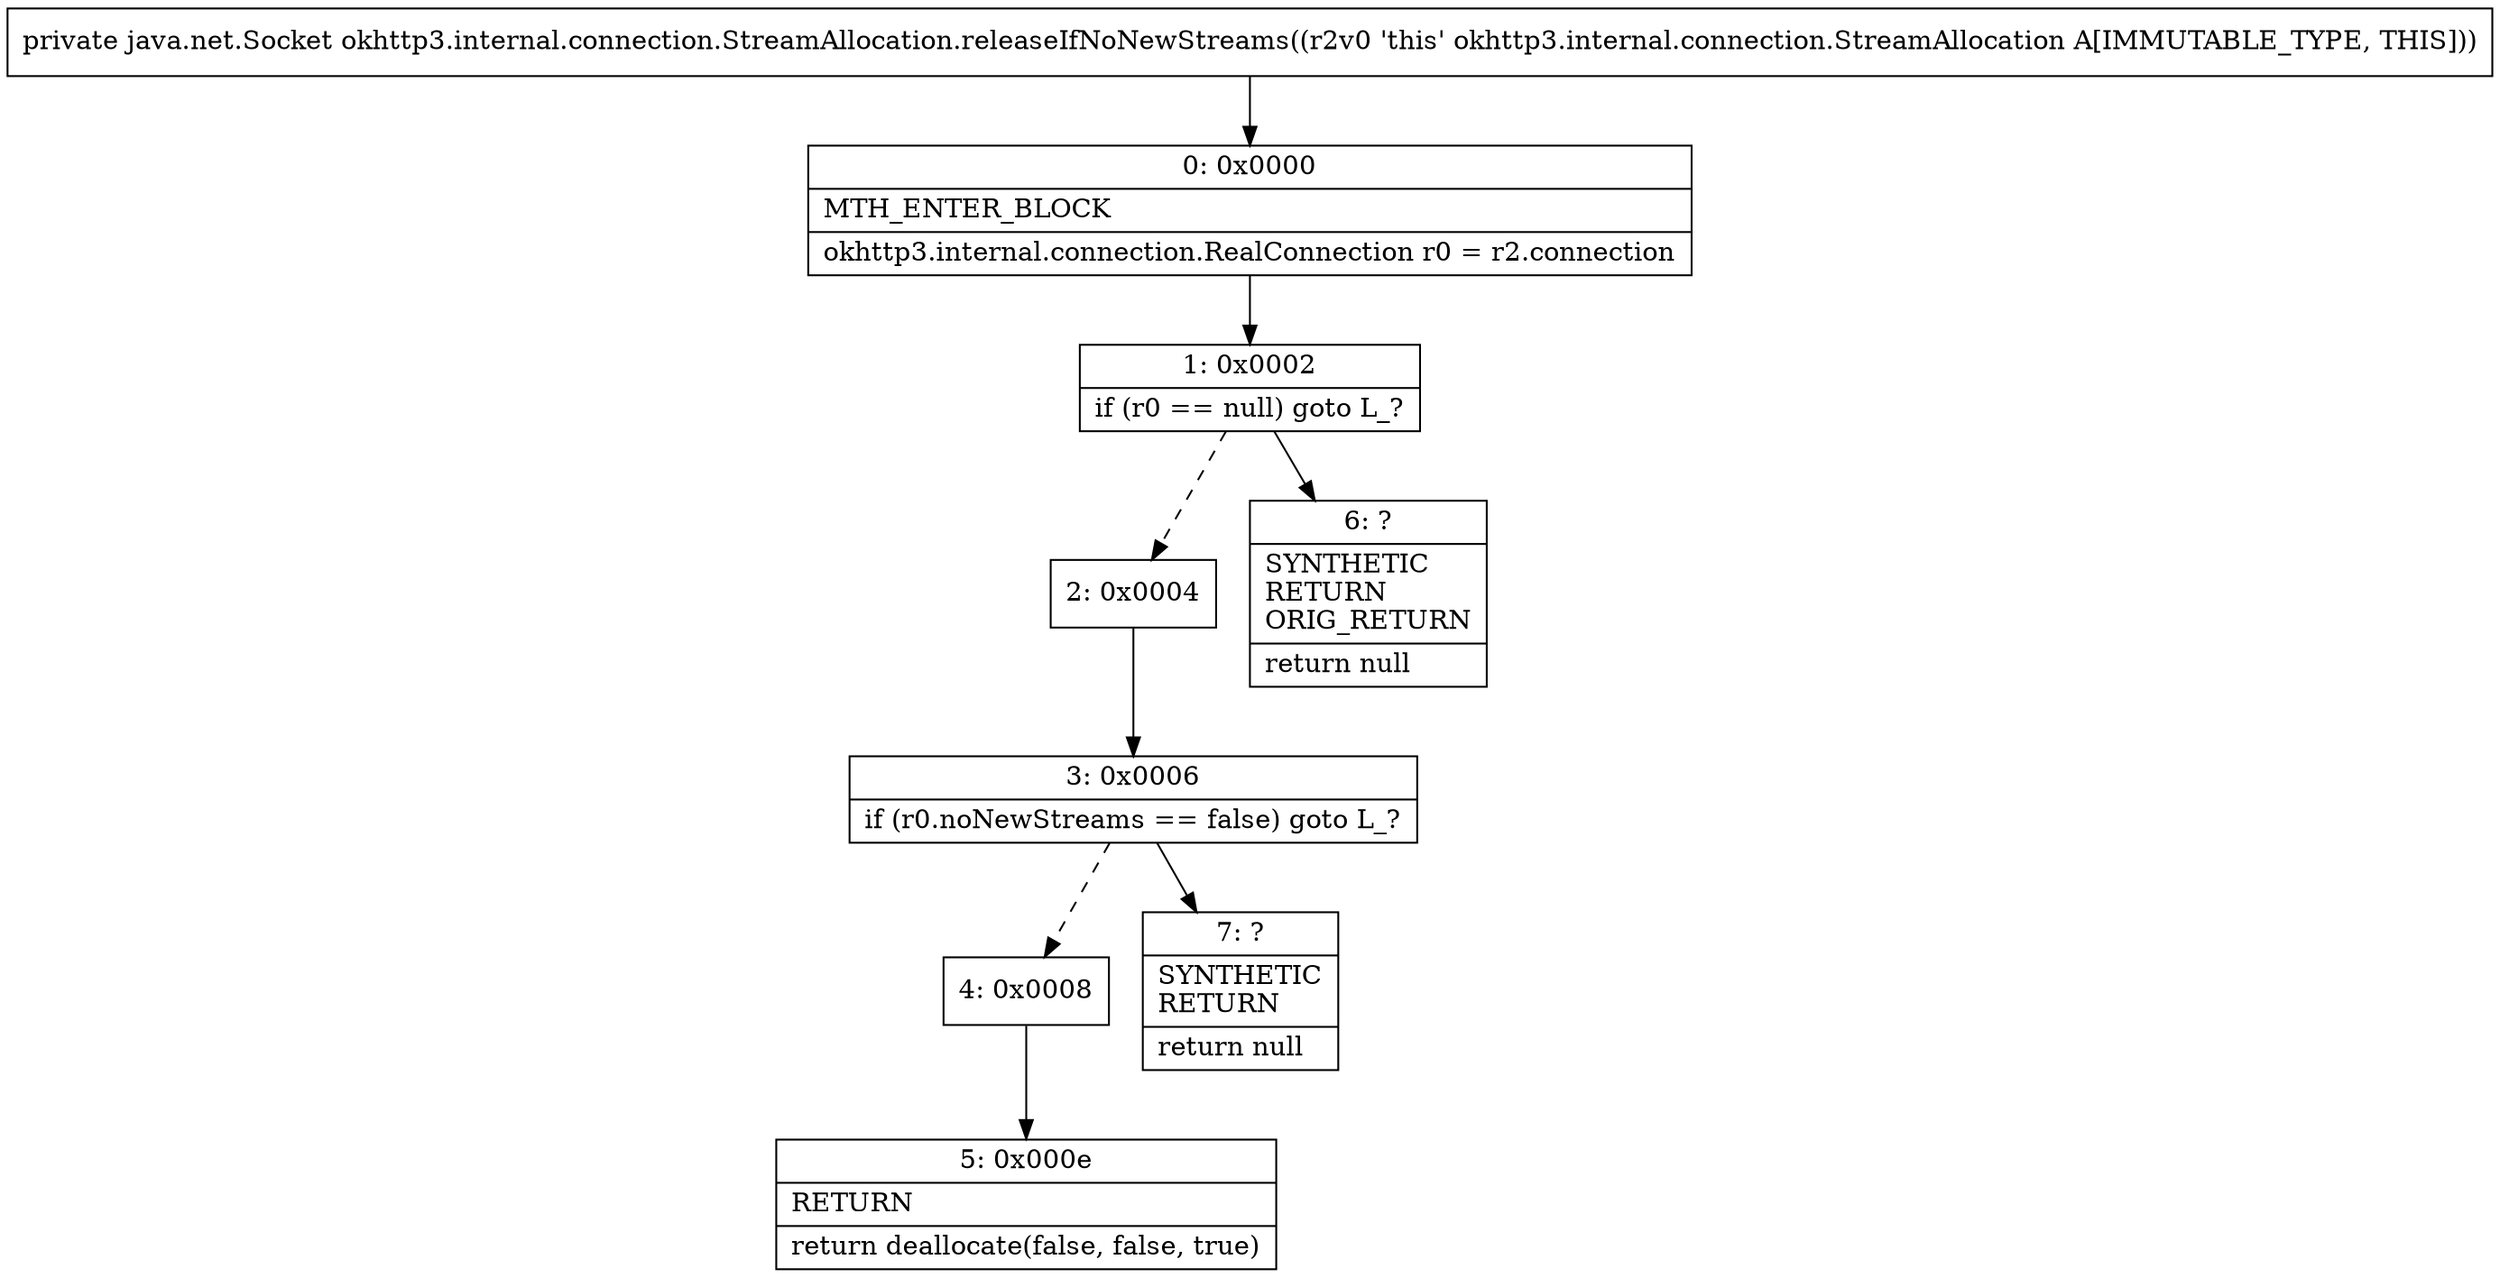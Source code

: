 digraph "CFG forokhttp3.internal.connection.StreamAllocation.releaseIfNoNewStreams()Ljava\/net\/Socket;" {
Node_0 [shape=record,label="{0\:\ 0x0000|MTH_ENTER_BLOCK\l|okhttp3.internal.connection.RealConnection r0 = r2.connection\l}"];
Node_1 [shape=record,label="{1\:\ 0x0002|if (r0 == null) goto L_?\l}"];
Node_2 [shape=record,label="{2\:\ 0x0004}"];
Node_3 [shape=record,label="{3\:\ 0x0006|if (r0.noNewStreams == false) goto L_?\l}"];
Node_4 [shape=record,label="{4\:\ 0x0008}"];
Node_5 [shape=record,label="{5\:\ 0x000e|RETURN\l|return deallocate(false, false, true)\l}"];
Node_6 [shape=record,label="{6\:\ ?|SYNTHETIC\lRETURN\lORIG_RETURN\l|return null\l}"];
Node_7 [shape=record,label="{7\:\ ?|SYNTHETIC\lRETURN\l|return null\l}"];
MethodNode[shape=record,label="{private java.net.Socket okhttp3.internal.connection.StreamAllocation.releaseIfNoNewStreams((r2v0 'this' okhttp3.internal.connection.StreamAllocation A[IMMUTABLE_TYPE, THIS])) }"];
MethodNode -> Node_0;
Node_0 -> Node_1;
Node_1 -> Node_2[style=dashed];
Node_1 -> Node_6;
Node_2 -> Node_3;
Node_3 -> Node_4[style=dashed];
Node_3 -> Node_7;
Node_4 -> Node_5;
}

